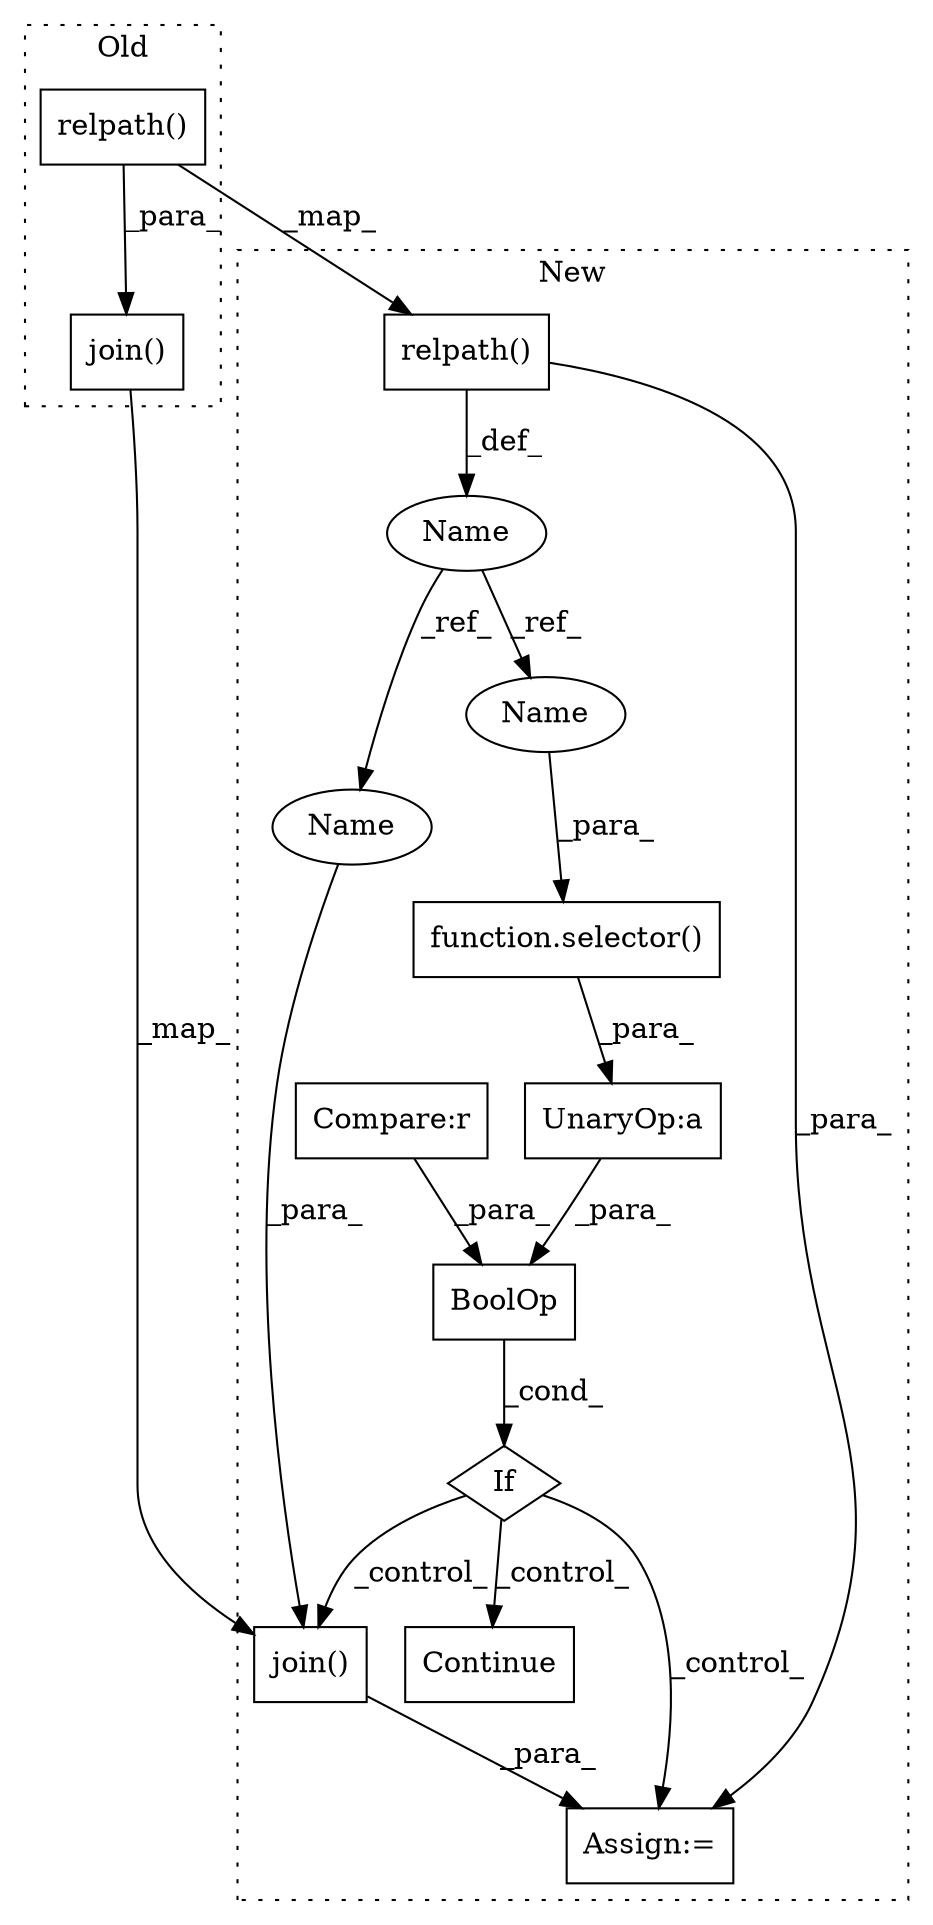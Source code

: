 digraph G {
subgraph cluster0 {
1 [label="relpath()" a="75" s="4186,4217" l="16,1" shape="box"];
6 [label="join()" a="75" s="4168,4218" l="13,1" shape="box"];
label = "Old";
style="dotted";
}
subgraph cluster1 {
2 [label="relpath()" a="75" s="4255,4286" l="16,1" shape="box"];
3 [label="UnaryOp:a" a="61" s="4332" l="3" shape="box"];
4 [label="If" a="96" s="4304" l="3" shape="diamond"];
5 [label="join()" a="75" s="4407,4432" l="13,1" shape="box"];
7 [label="Compare:r" a="40" s="4307" l="20" shape="box"];
8 [label="Continue" a="43" s="4375" l="8" shape="box"];
9 [label="BoolOp" a="72" s="4307" l="46" shape="box"];
10 [label="function.selector()" a="75" s="4336,4352" l="9,1" shape="box"];
11 [label="Name" a="87" s="4245" l="7" shape="ellipse"];
12 [label="Assign:=" a="68" s="4404" l="3" shape="box"];
13 [label="Name" a="87" s="4425" l="7" shape="ellipse"];
14 [label="Name" a="87" s="4345" l="7" shape="ellipse"];
label = "New";
style="dotted";
}
1 -> 2 [label="_map_"];
1 -> 6 [label="_para_"];
2 -> 12 [label="_para_"];
2 -> 11 [label="_def_"];
3 -> 9 [label="_para_"];
4 -> 12 [label="_control_"];
4 -> 5 [label="_control_"];
4 -> 8 [label="_control_"];
5 -> 12 [label="_para_"];
6 -> 5 [label="_map_"];
7 -> 9 [label="_para_"];
9 -> 4 [label="_cond_"];
10 -> 3 [label="_para_"];
11 -> 13 [label="_ref_"];
11 -> 14 [label="_ref_"];
13 -> 5 [label="_para_"];
14 -> 10 [label="_para_"];
}